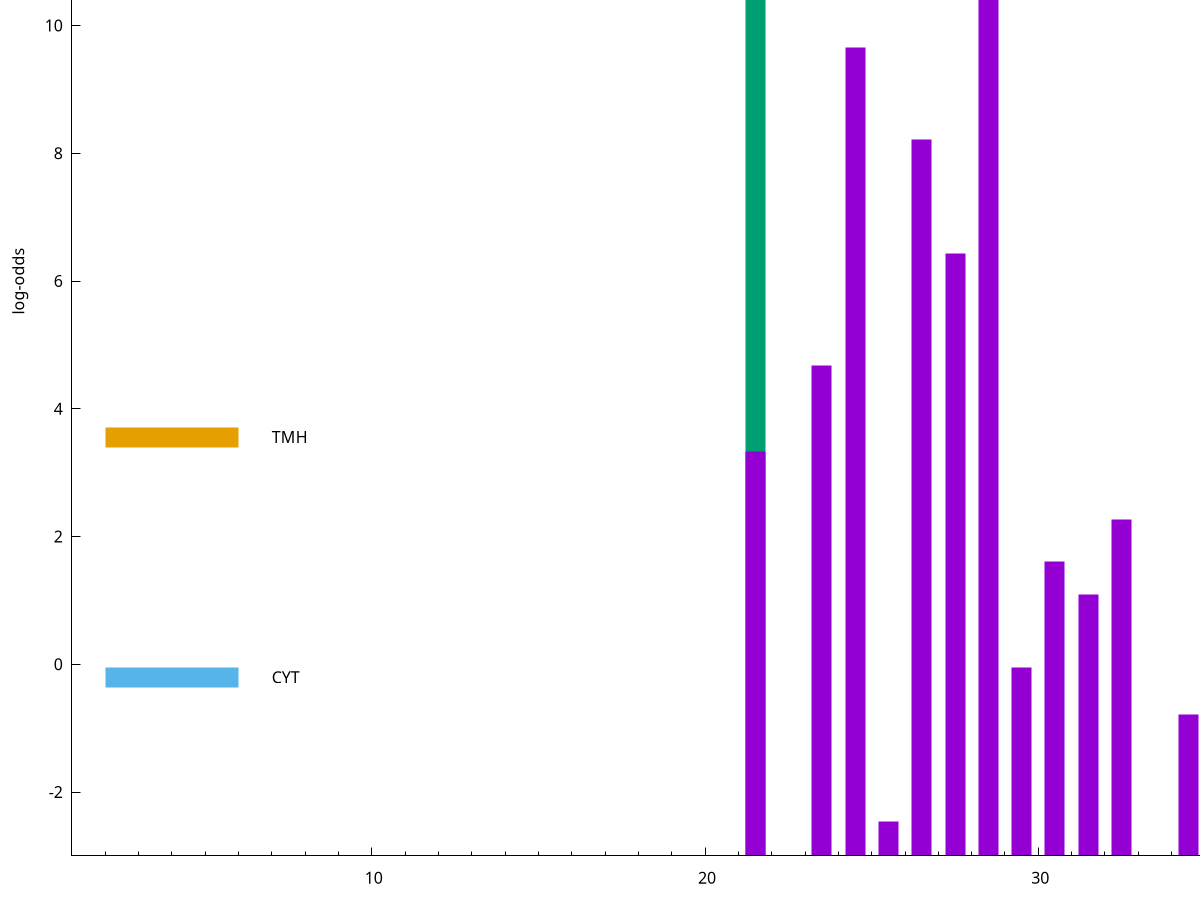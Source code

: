 set title "LipoP predictions for SRR5666563.gff"
set size 2., 1.4
set xrange [1:70] 
set mxtics 10
set yrange [-3:15]
set y2range [0:18]
set ylabel "log-odds"
set term postscript eps color solid "Helvetica" 30
set output "SRR5666563.gff.eps"
set arrow from 2,13.2272 to 6,13.2272 nohead lt 1 lw 20
set label "SpI" at 7,13.2272
set arrow from 2,11.4267 to 6,11.4267 nohead lt 2 lw 20
set label "SpII" at 7,11.4267
set arrow from 2,3.55885 to 6,3.55885 nohead lt 4 lw 20
set label "TMH" at 7,3.55885
set arrow from 2,-0.200913 to 6,-0.200913 nohead lt 3 lw 20
set label "CYT" at 7,-0.200913
set arrow from 2,13.2272 to 6,13.2272 nohead lt 1 lw 20
set label "SpI" at 7,13.2272
# NOTE: The scores below are the log-odds scores with the threshold
# NOTE: subtracted (a hack to make gnuplot make the histogram all
# NOTE: look nice).
plot "-" axes x1y2 title "" with impulses lt 2 lw 20, "-" axes x1y2 title "" with impulses lt 1 lw 20
21.500000 14.426700
e
28.500000 16.027500
24.500000 12.656960
26.500000 11.217560
27.500000 9.438690
23.500000 7.683960
21.500000 6.336060
32.500000 5.270460
30.500000 4.608750
31.500000 4.087600
29.500000 2.951250
34.500000 2.217770
25.500000 0.541530
e
exit
